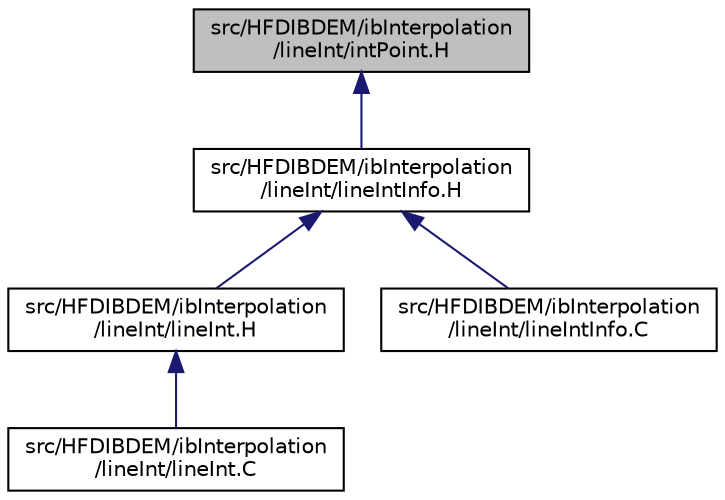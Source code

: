 digraph "src/HFDIBDEM/ibInterpolation/lineInt/intPoint.H"
{
 // LATEX_PDF_SIZE
  edge [fontname="Helvetica",fontsize="10",labelfontname="Helvetica",labelfontsize="10"];
  node [fontname="Helvetica",fontsize="10",shape=record];
  Node1 [label="src/HFDIBDEM/ibInterpolation\l/lineInt/intPoint.H",height=0.2,width=0.4,color="black", fillcolor="grey75", style="filled", fontcolor="black",tooltip=" "];
  Node1 -> Node2 [dir="back",color="midnightblue",fontsize="10",style="solid",fontname="Helvetica"];
  Node2 [label="src/HFDIBDEM/ibInterpolation\l/lineInt/lineIntInfo.H",height=0.2,width=0.4,color="black", fillcolor="white", style="filled",URL="$ibInterpolation_2lineInt_2lineIntInfo_8H.html",tooltip=" "];
  Node2 -> Node3 [dir="back",color="midnightblue",fontsize="10",style="solid",fontname="Helvetica"];
  Node3 [label="src/HFDIBDEM/ibInterpolation\l/lineInt/lineInt.H",height=0.2,width=0.4,color="black", fillcolor="white", style="filled",URL="$ibInterpolation_2lineInt_2lineInt_8H.html",tooltip=" "];
  Node3 -> Node4 [dir="back",color="midnightblue",fontsize="10",style="solid",fontname="Helvetica"];
  Node4 [label="src/HFDIBDEM/ibInterpolation\l/lineInt/lineInt.C",height=0.2,width=0.4,color="black", fillcolor="white", style="filled",URL="$ibInterpolation_2lineInt_2lineInt_8C.html",tooltip=" "];
  Node2 -> Node5 [dir="back",color="midnightblue",fontsize="10",style="solid",fontname="Helvetica"];
  Node5 [label="src/HFDIBDEM/ibInterpolation\l/lineInt/lineIntInfo.C",height=0.2,width=0.4,color="black", fillcolor="white", style="filled",URL="$ibInterpolation_2lineInt_2lineIntInfo_8C.html",tooltip=" "];
}
